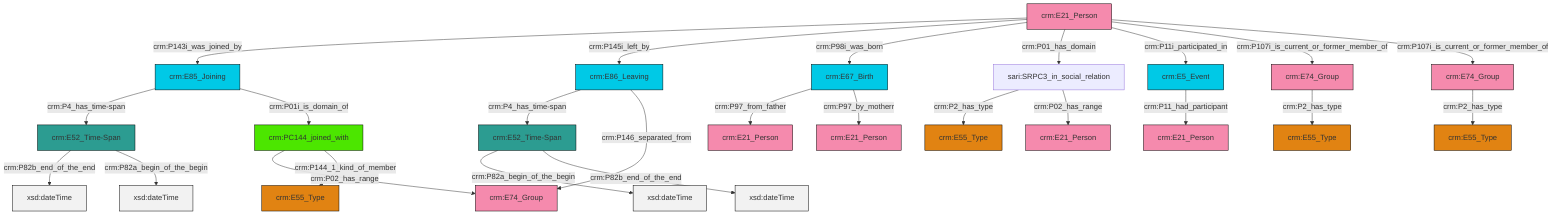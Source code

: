 graph TD
classDef Literal fill:#f2f2f2,stroke:#000000;
classDef CRM_Entity fill:#FFFFFF,stroke:#000000;
classDef Temporal_Entity fill:#00C9E6, stroke:#000000;
classDef Type fill:#E18312, stroke:#000000;
classDef Time-Span fill:#2C9C91, stroke:#000000;
classDef Appellation fill:#FFEB7F, stroke:#000000;
classDef Place fill:#008836, stroke:#000000;
classDef Persistent_Item fill:#B266B2, stroke:#000000;
classDef Conceptual_Object fill:#FFD700, stroke:#000000;
classDef Physical_Thing fill:#D2B48C, stroke:#000000;
classDef Actor fill:#f58aad, stroke:#000000;
classDef PC_Classes fill:#4ce600, stroke:#000000;
classDef Multi fill:#cccccc,stroke:#000000;

0["crm:E21_Person"]:::Actor -->|crm:P143i_was_joined_by| 1["crm:E85_Joining"]:::Temporal_Entity
1["crm:E85_Joining"]:::Temporal_Entity -->|crm:P4_has_time-span| 2["crm:E52_Time-Span"]:::Time-Span
3["crm:E67_Birth"]:::Temporal_Entity -->|crm:P97_from_father| 4["crm:E21_Person"]:::Actor
5["sari:SRPC3_in_social_relation"]:::Default -->|crm:P2_has_type| 6["crm:E55_Type"]:::Type
7["crm:E86_Leaving"]:::Temporal_Entity -->|crm:P4_has_time-span| 8["crm:E52_Time-Span"]:::Time-Span
5["sari:SRPC3_in_social_relation"]:::Default -->|crm:P02_has_range| 9["crm:E21_Person"]:::Actor
10["crm:E74_Group"]:::Actor -->|crm:P2_has_type| 11["crm:E55_Type"]:::Type
12["crm:E5_Event"]:::Temporal_Entity -->|crm:P11_had_participant| 13["crm:E21_Person"]:::Actor
2["crm:E52_Time-Span"]:::Time-Span -->|crm:P82b_end_of_the_end| 16[xsd:dateTime]:::Literal
17["crm:PC144_joined_with"]:::PC_Classes -->|crm:P02_has_range| 18["crm:E74_Group"]:::Actor
0["crm:E21_Person"]:::Actor -->|crm:P145i_left_by| 7["crm:E86_Leaving"]:::Temporal_Entity
8["crm:E52_Time-Span"]:::Time-Span -->|crm:P82a_begin_of_the_begin| 24[xsd:dateTime]:::Literal
7["crm:E86_Leaving"]:::Temporal_Entity -->|crm:P146_separated_from| 18["crm:E74_Group"]:::Actor
1["crm:E85_Joining"]:::Temporal_Entity -->|crm:P01i_is_domain_of| 17["crm:PC144_joined_with"]:::PC_Classes
0["crm:E21_Person"]:::Actor -->|crm:P98i_was_born| 3["crm:E67_Birth"]:::Temporal_Entity
2["crm:E52_Time-Span"]:::Time-Span -->|crm:P82a_begin_of_the_begin| 35[xsd:dateTime]:::Literal
8["crm:E52_Time-Span"]:::Time-Span -->|crm:P82b_end_of_the_end| 36[xsd:dateTime]:::Literal
0["crm:E21_Person"]:::Actor -->|crm:P01_has_domain| 5["sari:SRPC3_in_social_relation"]:::Default
0["crm:E21_Person"]:::Actor -->|crm:P11i_participated_in| 12["crm:E5_Event"]:::Temporal_Entity
0["crm:E21_Person"]:::Actor -->|crm:P107i_is_current_or_former_member_of| 14["crm:E74_Group"]:::Actor
0["crm:E21_Person"]:::Actor -->|crm:P107i_is_current_or_former_member_of| 10["crm:E74_Group"]:::Actor
3["crm:E67_Birth"]:::Temporal_Entity -->|crm:P97_by_motherr| 25["crm:E21_Person"]:::Actor
14["crm:E74_Group"]:::Actor -->|crm:P2_has_type| 19["crm:E55_Type"]:::Type
17["crm:PC144_joined_with"]:::PC_Classes -->|crm:P144_1_kind_of_member| 30["crm:E55_Type"]:::Type